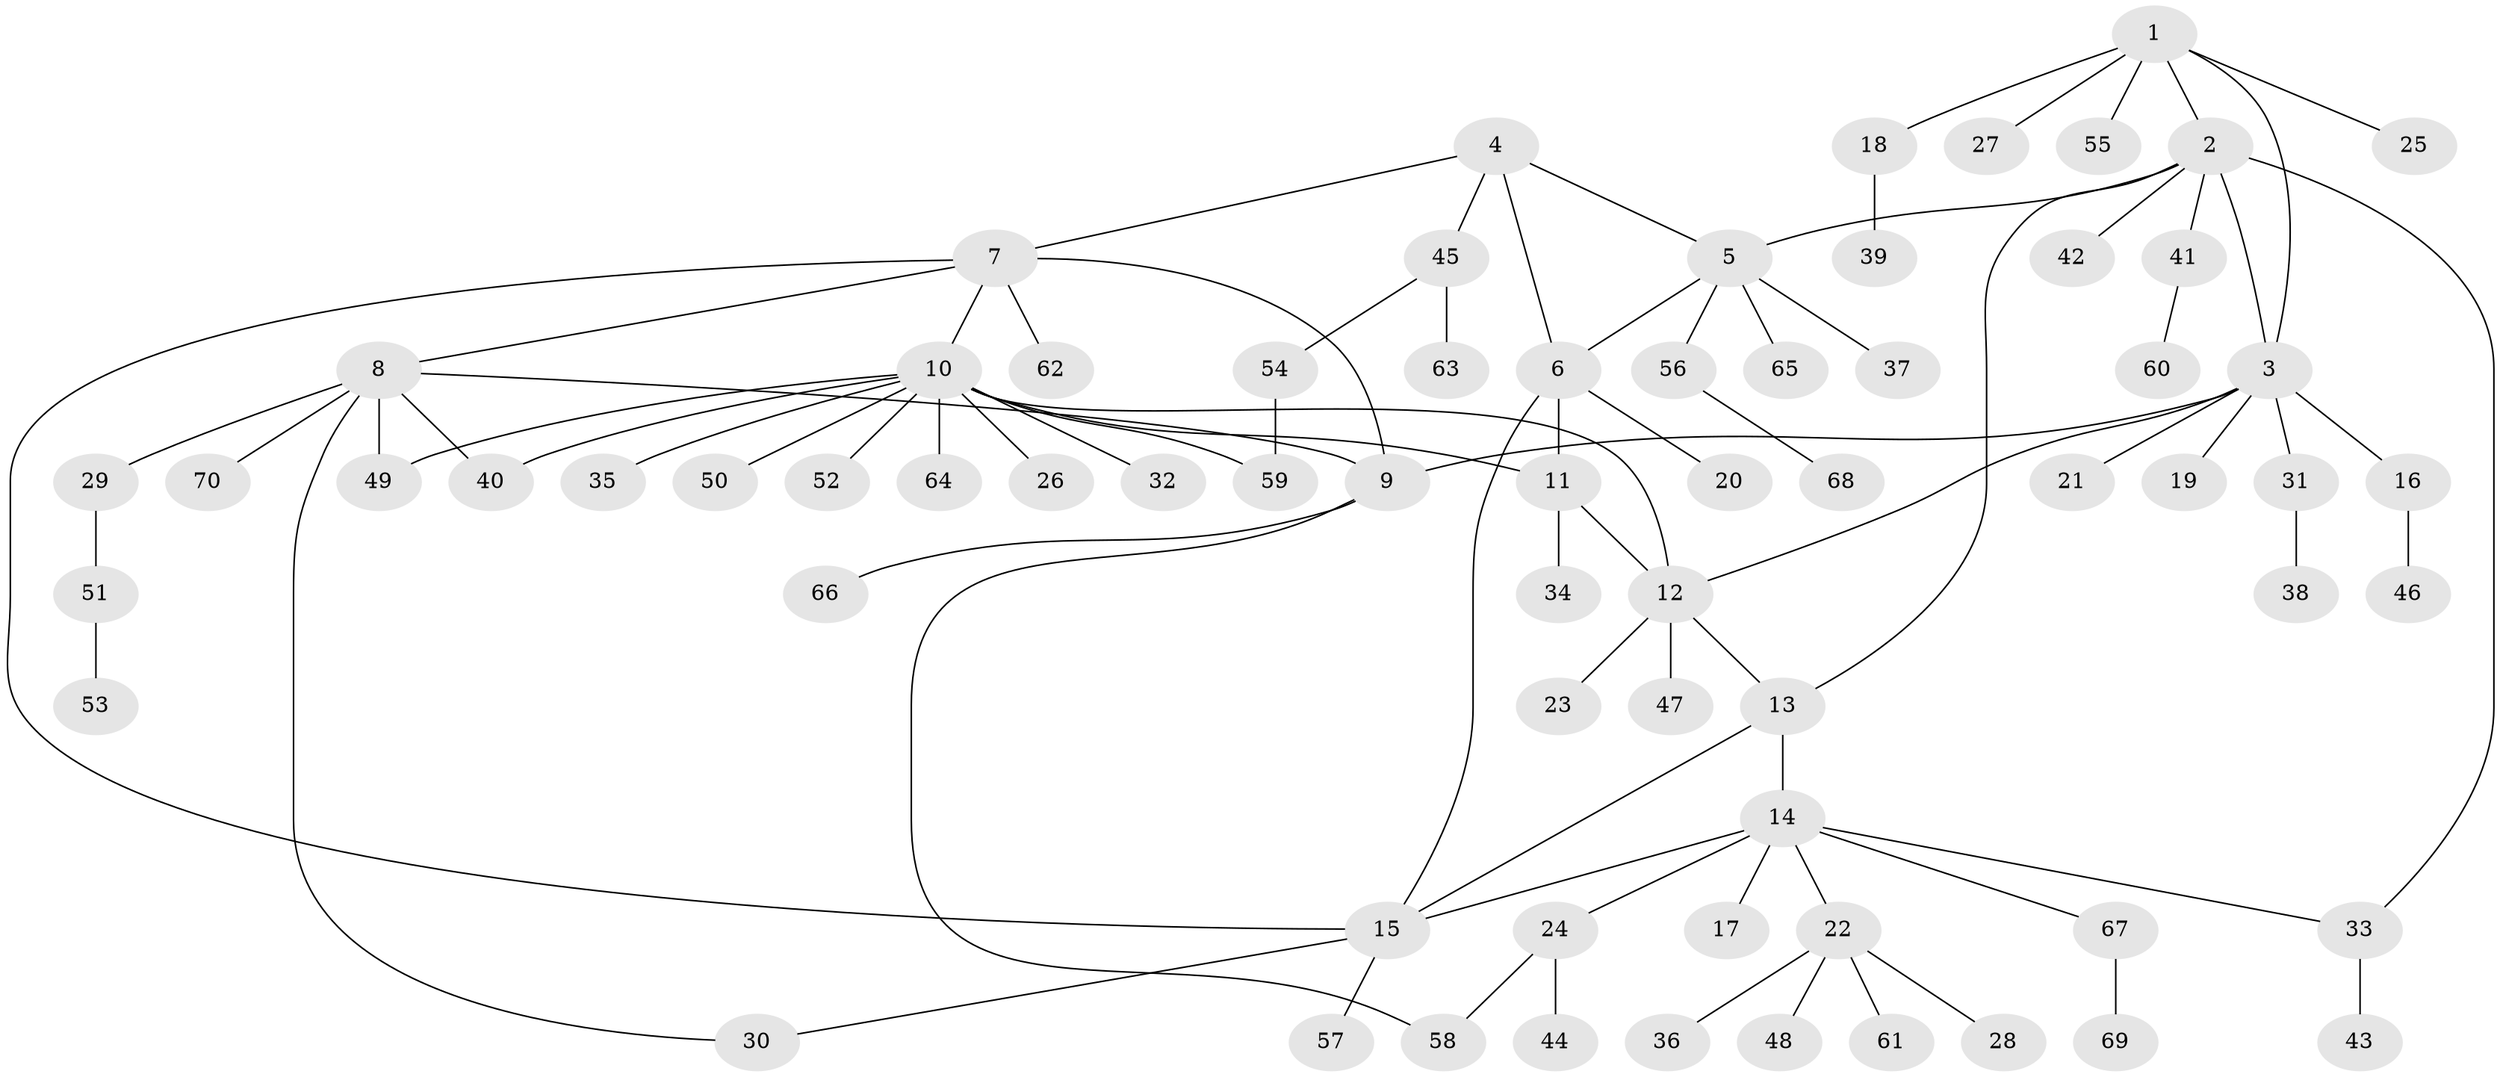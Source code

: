 // Generated by graph-tools (version 1.1) at 2025/50/03/09/25 03:50:26]
// undirected, 70 vertices, 86 edges
graph export_dot {
graph [start="1"]
  node [color=gray90,style=filled];
  1;
  2;
  3;
  4;
  5;
  6;
  7;
  8;
  9;
  10;
  11;
  12;
  13;
  14;
  15;
  16;
  17;
  18;
  19;
  20;
  21;
  22;
  23;
  24;
  25;
  26;
  27;
  28;
  29;
  30;
  31;
  32;
  33;
  34;
  35;
  36;
  37;
  38;
  39;
  40;
  41;
  42;
  43;
  44;
  45;
  46;
  47;
  48;
  49;
  50;
  51;
  52;
  53;
  54;
  55;
  56;
  57;
  58;
  59;
  60;
  61;
  62;
  63;
  64;
  65;
  66;
  67;
  68;
  69;
  70;
  1 -- 2;
  1 -- 3;
  1 -- 18;
  1 -- 25;
  1 -- 27;
  1 -- 55;
  2 -- 3;
  2 -- 5;
  2 -- 13;
  2 -- 33;
  2 -- 41;
  2 -- 42;
  3 -- 9;
  3 -- 12;
  3 -- 16;
  3 -- 19;
  3 -- 21;
  3 -- 31;
  4 -- 5;
  4 -- 6;
  4 -- 7;
  4 -- 45;
  5 -- 6;
  5 -- 37;
  5 -- 56;
  5 -- 65;
  6 -- 11;
  6 -- 15;
  6 -- 20;
  7 -- 8;
  7 -- 9;
  7 -- 10;
  7 -- 15;
  7 -- 62;
  8 -- 9;
  8 -- 29;
  8 -- 30;
  8 -- 40;
  8 -- 49;
  8 -- 70;
  9 -- 58;
  9 -- 66;
  10 -- 11;
  10 -- 12;
  10 -- 26;
  10 -- 32;
  10 -- 35;
  10 -- 40;
  10 -- 49;
  10 -- 50;
  10 -- 52;
  10 -- 59;
  10 -- 64;
  11 -- 12;
  11 -- 34;
  12 -- 13;
  12 -- 23;
  12 -- 47;
  13 -- 14;
  13 -- 15;
  14 -- 15;
  14 -- 17;
  14 -- 22;
  14 -- 24;
  14 -- 33;
  14 -- 67;
  15 -- 30;
  15 -- 57;
  16 -- 46;
  18 -- 39;
  22 -- 28;
  22 -- 36;
  22 -- 48;
  22 -- 61;
  24 -- 44;
  24 -- 58;
  29 -- 51;
  31 -- 38;
  33 -- 43;
  41 -- 60;
  45 -- 54;
  45 -- 63;
  51 -- 53;
  54 -- 59;
  56 -- 68;
  67 -- 69;
}
